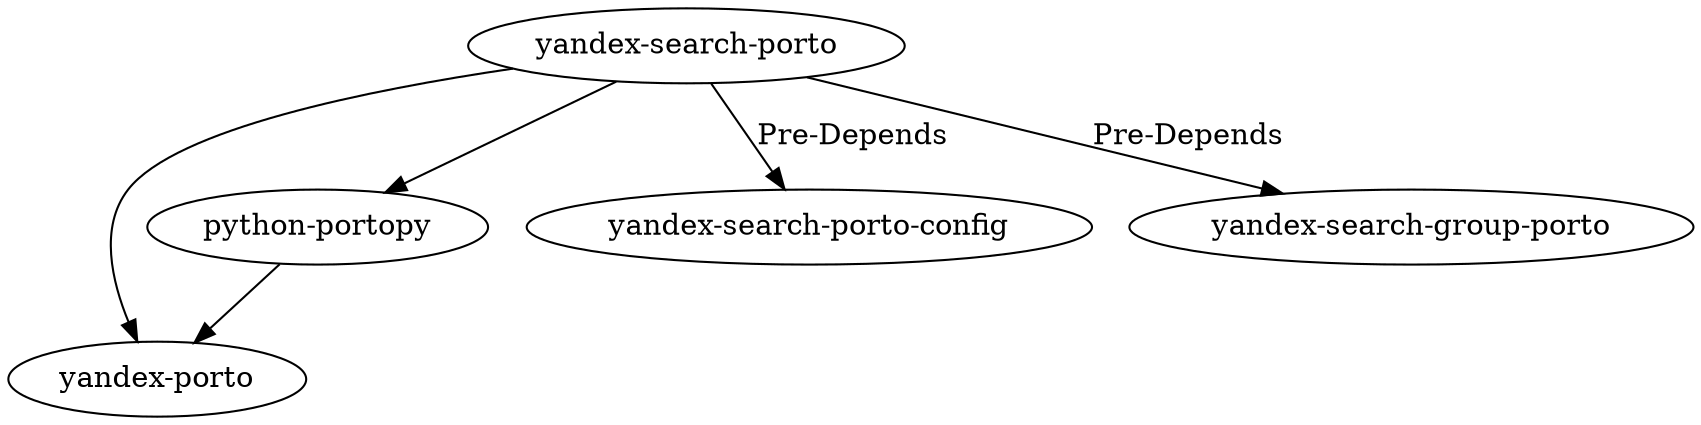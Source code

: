 digraph Packets {
	"yandex-porto";
	"python-portopy" -> "yandex-porto";

	"yandex-search-porto-config";
	"yandex-search-group-porto";
	"yandex-search-porto" -> "yandex-search-porto-config" [label="Pre-Depends"];
	"yandex-search-porto" -> "yandex-search-group-porto" [label="Pre-Depends"];
	"yandex-search-porto" -> "yandex-porto";
	"yandex-search-porto" -> "python-portopy";
}
